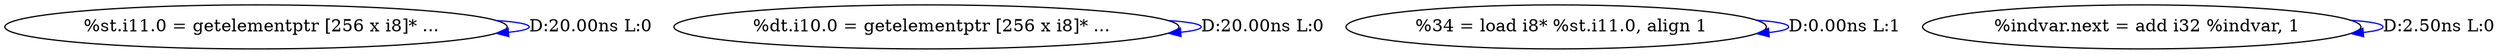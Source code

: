 digraph {
Node0x36cad20[label="  %st.i11.0 = getelementptr [256 x i8]* ..."];
Node0x36cad20 -> Node0x36cad20[label="D:20.00ns L:0",color=blue];
Node0x36cae00[label="  %dt.i10.0 = getelementptr [256 x i8]* ..."];
Node0x36cae00 -> Node0x36cae00[label="D:20.00ns L:0",color=blue];
Node0x36caee0[label="  %34 = load i8* %st.i11.0, align 1"];
Node0x36caee0 -> Node0x36caee0[label="D:0.00ns L:1",color=blue];
Node0x36cb0a0[label="  %indvar.next = add i32 %indvar, 1"];
Node0x36cb0a0 -> Node0x36cb0a0[label="D:2.50ns L:0",color=blue];
}
